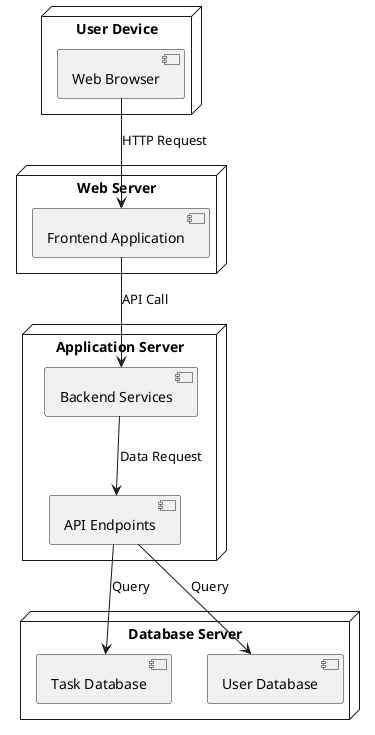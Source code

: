 @startuml
node "User Device" {
  [Web Browser]
}

node "Web Server" {
  [Frontend Application]
}

node "Application Server" {
  [Backend Services]
  [API Endpoints]
}

node "Database Server" {
  [Task Database]
  [User Database]
}

[Web Browser] --> [Frontend Application] : HTTP Request
[Frontend Application] --> [Backend Services] : API Call
[Backend Services] --> [API Endpoints] : Data Request
[API Endpoints] --> [Task Database] : Query
[API Endpoints] --> [User Database] : Query
@enduml
